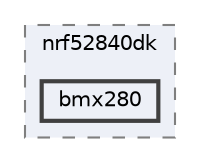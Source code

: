 digraph "/home/mj/Desktop/IoT-Chat-Digitalization/TextYourIoTDevice/bin/nrf52840dk/bmx280"
{
 // LATEX_PDF_SIZE
  bgcolor="transparent";
  edge [fontname=Helvetica,fontsize=10,labelfontname=Helvetica,labelfontsize=10];
  node [fontname=Helvetica,fontsize=10,shape=box,height=0.2,width=0.4];
  compound=true
  subgraph clusterdir_0c725116918d2e080617d882693859a8 {
    graph [ bgcolor="#edf0f7", pencolor="grey50", label="nrf52840dk", fontname=Helvetica,fontsize=10 style="filled,dashed", URL="dir_0c725116918d2e080617d882693859a8.html",tooltip=""]
  dir_e1a9e6ca983a2e2611540005634bf3a5 [label="bmx280", fillcolor="#edf0f7", color="grey25", style="filled,bold", URL="dir_e1a9e6ca983a2e2611540005634bf3a5.html",tooltip=""];
  }
}
